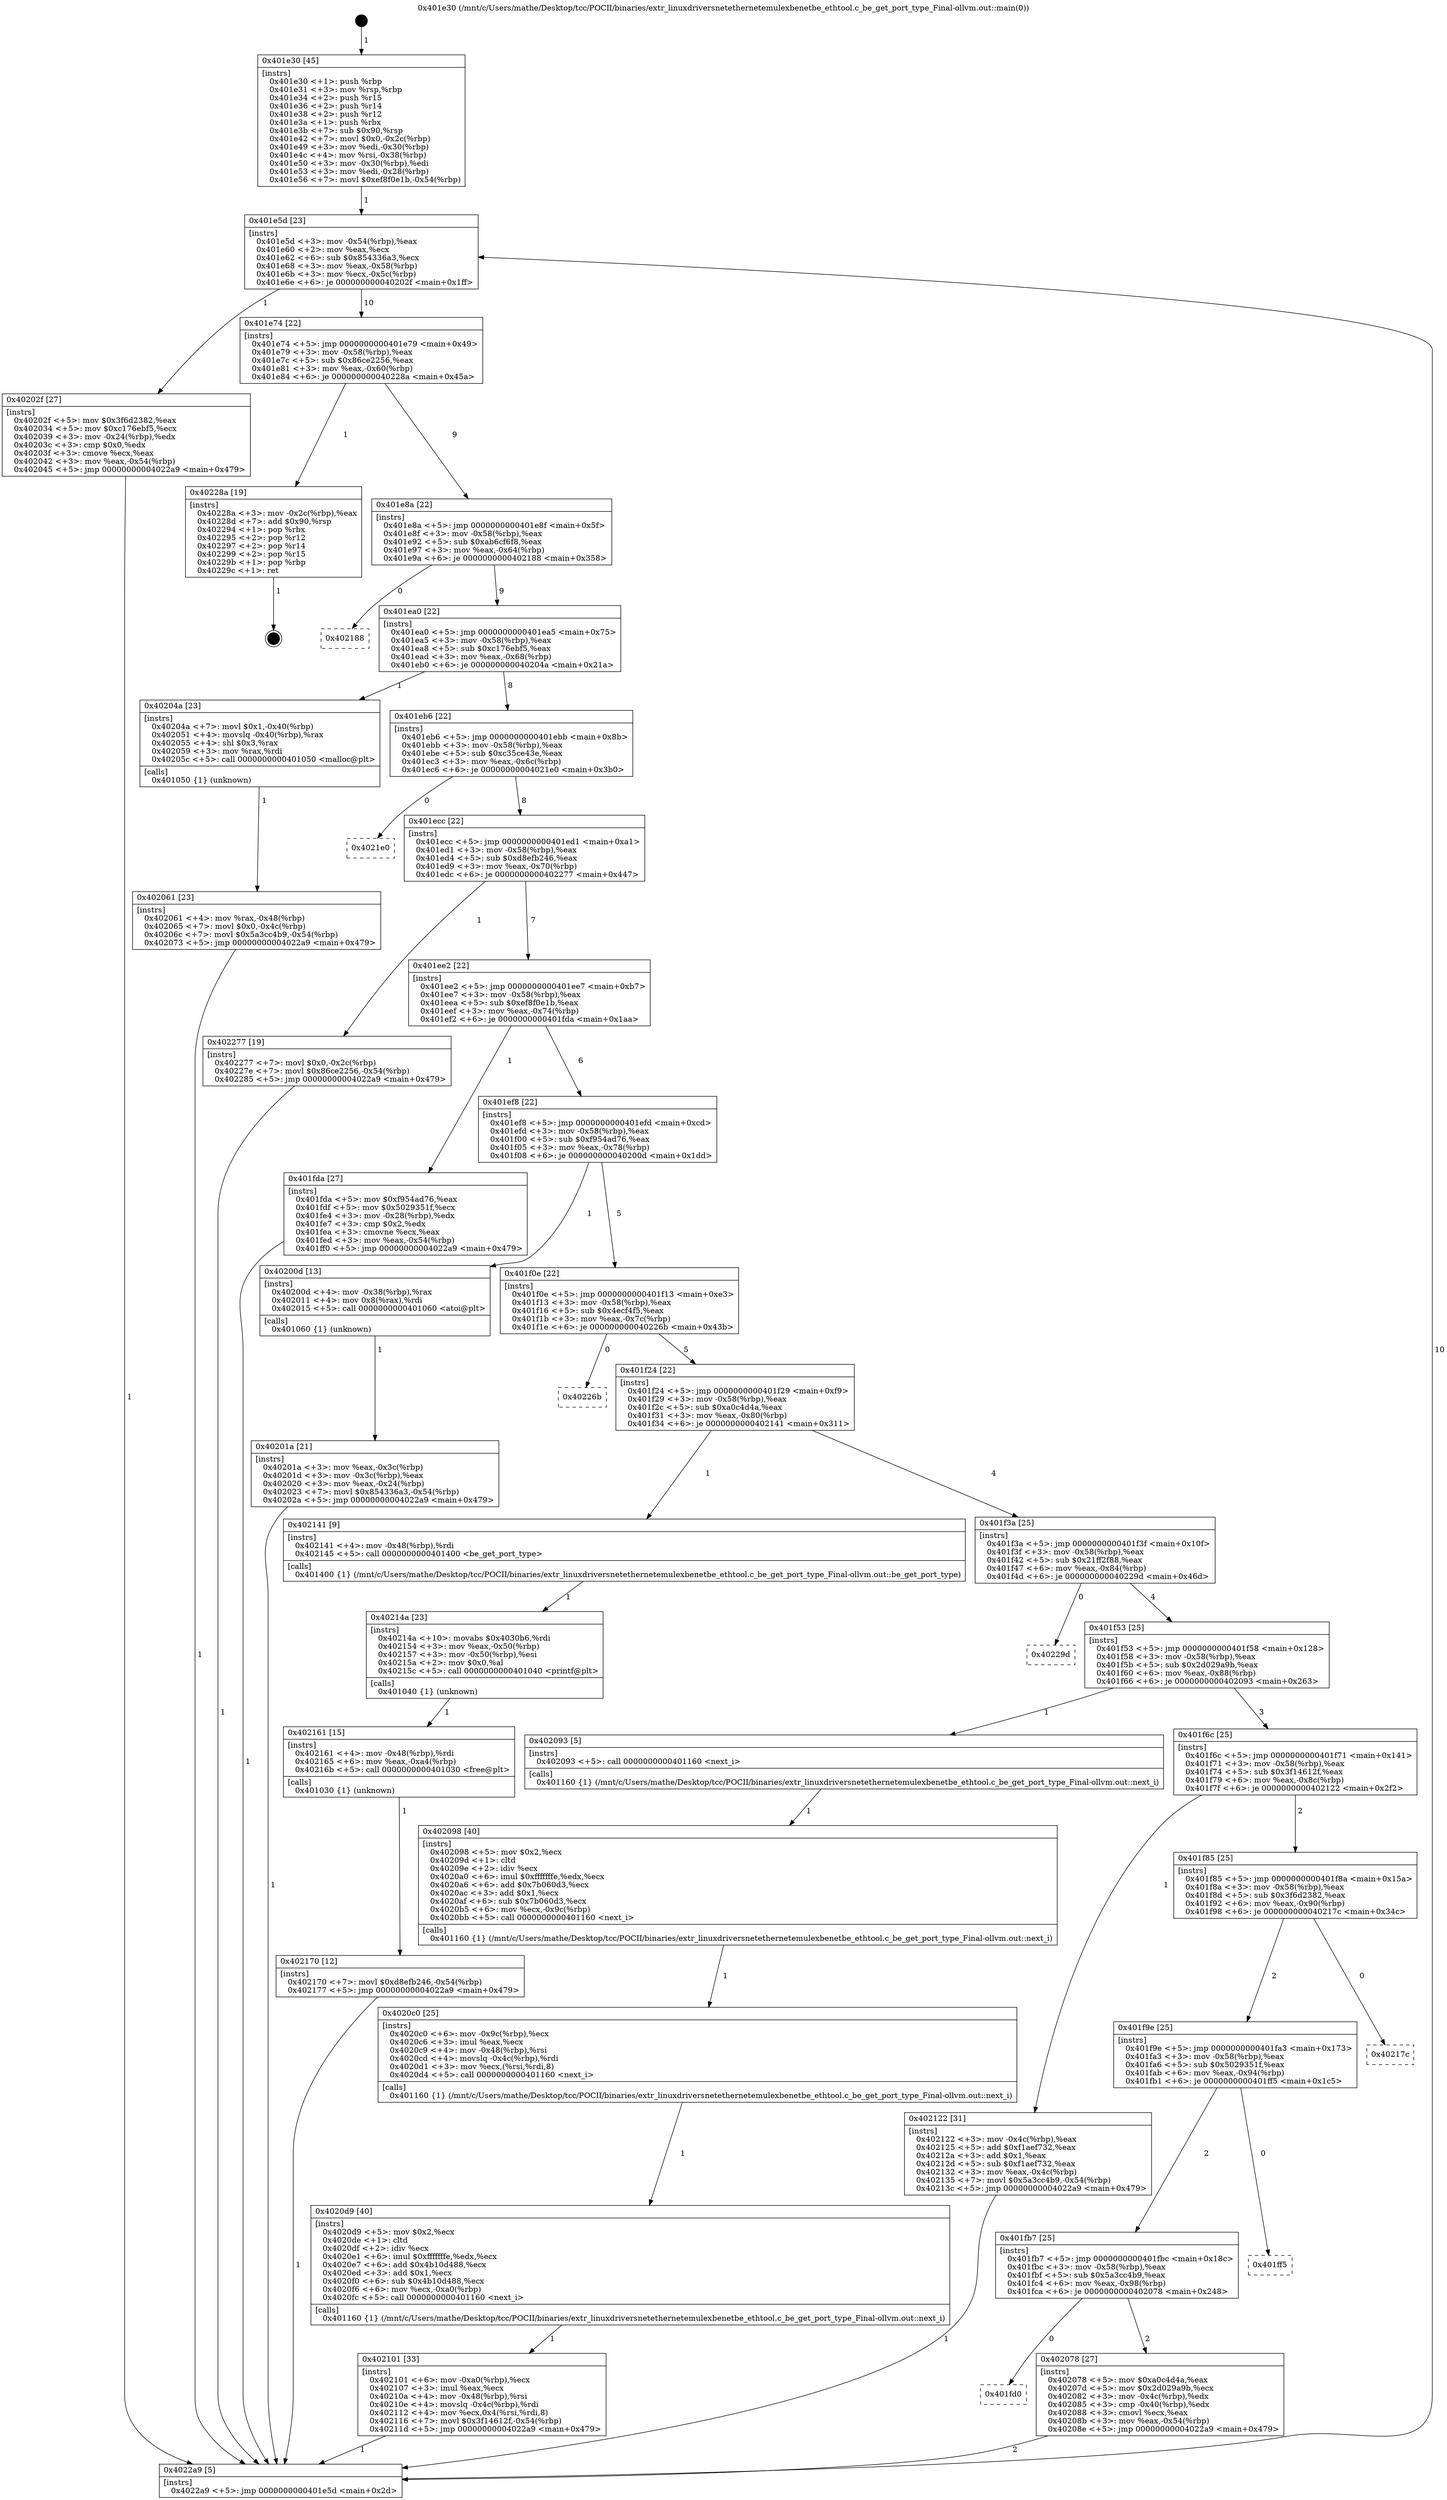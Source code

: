 digraph "0x401e30" {
  label = "0x401e30 (/mnt/c/Users/mathe/Desktop/tcc/POCII/binaries/extr_linuxdriversnetethernetemulexbenetbe_ethtool.c_be_get_port_type_Final-ollvm.out::main(0))"
  labelloc = "t"
  node[shape=record]

  Entry [label="",width=0.3,height=0.3,shape=circle,fillcolor=black,style=filled]
  "0x401e5d" [label="{
     0x401e5d [23]\l
     | [instrs]\l
     &nbsp;&nbsp;0x401e5d \<+3\>: mov -0x54(%rbp),%eax\l
     &nbsp;&nbsp;0x401e60 \<+2\>: mov %eax,%ecx\l
     &nbsp;&nbsp;0x401e62 \<+6\>: sub $0x854336a3,%ecx\l
     &nbsp;&nbsp;0x401e68 \<+3\>: mov %eax,-0x58(%rbp)\l
     &nbsp;&nbsp;0x401e6b \<+3\>: mov %ecx,-0x5c(%rbp)\l
     &nbsp;&nbsp;0x401e6e \<+6\>: je 000000000040202f \<main+0x1ff\>\l
  }"]
  "0x40202f" [label="{
     0x40202f [27]\l
     | [instrs]\l
     &nbsp;&nbsp;0x40202f \<+5\>: mov $0x3f6d2382,%eax\l
     &nbsp;&nbsp;0x402034 \<+5\>: mov $0xc176ebf5,%ecx\l
     &nbsp;&nbsp;0x402039 \<+3\>: mov -0x24(%rbp),%edx\l
     &nbsp;&nbsp;0x40203c \<+3\>: cmp $0x0,%edx\l
     &nbsp;&nbsp;0x40203f \<+3\>: cmove %ecx,%eax\l
     &nbsp;&nbsp;0x402042 \<+3\>: mov %eax,-0x54(%rbp)\l
     &nbsp;&nbsp;0x402045 \<+5\>: jmp 00000000004022a9 \<main+0x479\>\l
  }"]
  "0x401e74" [label="{
     0x401e74 [22]\l
     | [instrs]\l
     &nbsp;&nbsp;0x401e74 \<+5\>: jmp 0000000000401e79 \<main+0x49\>\l
     &nbsp;&nbsp;0x401e79 \<+3\>: mov -0x58(%rbp),%eax\l
     &nbsp;&nbsp;0x401e7c \<+5\>: sub $0x86ce2256,%eax\l
     &nbsp;&nbsp;0x401e81 \<+3\>: mov %eax,-0x60(%rbp)\l
     &nbsp;&nbsp;0x401e84 \<+6\>: je 000000000040228a \<main+0x45a\>\l
  }"]
  Exit [label="",width=0.3,height=0.3,shape=circle,fillcolor=black,style=filled,peripheries=2]
  "0x40228a" [label="{
     0x40228a [19]\l
     | [instrs]\l
     &nbsp;&nbsp;0x40228a \<+3\>: mov -0x2c(%rbp),%eax\l
     &nbsp;&nbsp;0x40228d \<+7\>: add $0x90,%rsp\l
     &nbsp;&nbsp;0x402294 \<+1\>: pop %rbx\l
     &nbsp;&nbsp;0x402295 \<+2\>: pop %r12\l
     &nbsp;&nbsp;0x402297 \<+2\>: pop %r14\l
     &nbsp;&nbsp;0x402299 \<+2\>: pop %r15\l
     &nbsp;&nbsp;0x40229b \<+1\>: pop %rbp\l
     &nbsp;&nbsp;0x40229c \<+1\>: ret\l
  }"]
  "0x401e8a" [label="{
     0x401e8a [22]\l
     | [instrs]\l
     &nbsp;&nbsp;0x401e8a \<+5\>: jmp 0000000000401e8f \<main+0x5f\>\l
     &nbsp;&nbsp;0x401e8f \<+3\>: mov -0x58(%rbp),%eax\l
     &nbsp;&nbsp;0x401e92 \<+5\>: sub $0xab6cf6f8,%eax\l
     &nbsp;&nbsp;0x401e97 \<+3\>: mov %eax,-0x64(%rbp)\l
     &nbsp;&nbsp;0x401e9a \<+6\>: je 0000000000402188 \<main+0x358\>\l
  }"]
  "0x402170" [label="{
     0x402170 [12]\l
     | [instrs]\l
     &nbsp;&nbsp;0x402170 \<+7\>: movl $0xd8efb246,-0x54(%rbp)\l
     &nbsp;&nbsp;0x402177 \<+5\>: jmp 00000000004022a9 \<main+0x479\>\l
  }"]
  "0x402188" [label="{
     0x402188\l
  }", style=dashed]
  "0x401ea0" [label="{
     0x401ea0 [22]\l
     | [instrs]\l
     &nbsp;&nbsp;0x401ea0 \<+5\>: jmp 0000000000401ea5 \<main+0x75\>\l
     &nbsp;&nbsp;0x401ea5 \<+3\>: mov -0x58(%rbp),%eax\l
     &nbsp;&nbsp;0x401ea8 \<+5\>: sub $0xc176ebf5,%eax\l
     &nbsp;&nbsp;0x401ead \<+3\>: mov %eax,-0x68(%rbp)\l
     &nbsp;&nbsp;0x401eb0 \<+6\>: je 000000000040204a \<main+0x21a\>\l
  }"]
  "0x402161" [label="{
     0x402161 [15]\l
     | [instrs]\l
     &nbsp;&nbsp;0x402161 \<+4\>: mov -0x48(%rbp),%rdi\l
     &nbsp;&nbsp;0x402165 \<+6\>: mov %eax,-0xa4(%rbp)\l
     &nbsp;&nbsp;0x40216b \<+5\>: call 0000000000401030 \<free@plt\>\l
     | [calls]\l
     &nbsp;&nbsp;0x401030 \{1\} (unknown)\l
  }"]
  "0x40204a" [label="{
     0x40204a [23]\l
     | [instrs]\l
     &nbsp;&nbsp;0x40204a \<+7\>: movl $0x1,-0x40(%rbp)\l
     &nbsp;&nbsp;0x402051 \<+4\>: movslq -0x40(%rbp),%rax\l
     &nbsp;&nbsp;0x402055 \<+4\>: shl $0x3,%rax\l
     &nbsp;&nbsp;0x402059 \<+3\>: mov %rax,%rdi\l
     &nbsp;&nbsp;0x40205c \<+5\>: call 0000000000401050 \<malloc@plt\>\l
     | [calls]\l
     &nbsp;&nbsp;0x401050 \{1\} (unknown)\l
  }"]
  "0x401eb6" [label="{
     0x401eb6 [22]\l
     | [instrs]\l
     &nbsp;&nbsp;0x401eb6 \<+5\>: jmp 0000000000401ebb \<main+0x8b\>\l
     &nbsp;&nbsp;0x401ebb \<+3\>: mov -0x58(%rbp),%eax\l
     &nbsp;&nbsp;0x401ebe \<+5\>: sub $0xc35ce43e,%eax\l
     &nbsp;&nbsp;0x401ec3 \<+3\>: mov %eax,-0x6c(%rbp)\l
     &nbsp;&nbsp;0x401ec6 \<+6\>: je 00000000004021e0 \<main+0x3b0\>\l
  }"]
  "0x40214a" [label="{
     0x40214a [23]\l
     | [instrs]\l
     &nbsp;&nbsp;0x40214a \<+10\>: movabs $0x4030b6,%rdi\l
     &nbsp;&nbsp;0x402154 \<+3\>: mov %eax,-0x50(%rbp)\l
     &nbsp;&nbsp;0x402157 \<+3\>: mov -0x50(%rbp),%esi\l
     &nbsp;&nbsp;0x40215a \<+2\>: mov $0x0,%al\l
     &nbsp;&nbsp;0x40215c \<+5\>: call 0000000000401040 \<printf@plt\>\l
     | [calls]\l
     &nbsp;&nbsp;0x401040 \{1\} (unknown)\l
  }"]
  "0x4021e0" [label="{
     0x4021e0\l
  }", style=dashed]
  "0x401ecc" [label="{
     0x401ecc [22]\l
     | [instrs]\l
     &nbsp;&nbsp;0x401ecc \<+5\>: jmp 0000000000401ed1 \<main+0xa1\>\l
     &nbsp;&nbsp;0x401ed1 \<+3\>: mov -0x58(%rbp),%eax\l
     &nbsp;&nbsp;0x401ed4 \<+5\>: sub $0xd8efb246,%eax\l
     &nbsp;&nbsp;0x401ed9 \<+3\>: mov %eax,-0x70(%rbp)\l
     &nbsp;&nbsp;0x401edc \<+6\>: je 0000000000402277 \<main+0x447\>\l
  }"]
  "0x402101" [label="{
     0x402101 [33]\l
     | [instrs]\l
     &nbsp;&nbsp;0x402101 \<+6\>: mov -0xa0(%rbp),%ecx\l
     &nbsp;&nbsp;0x402107 \<+3\>: imul %eax,%ecx\l
     &nbsp;&nbsp;0x40210a \<+4\>: mov -0x48(%rbp),%rsi\l
     &nbsp;&nbsp;0x40210e \<+4\>: movslq -0x4c(%rbp),%rdi\l
     &nbsp;&nbsp;0x402112 \<+4\>: mov %ecx,0x4(%rsi,%rdi,8)\l
     &nbsp;&nbsp;0x402116 \<+7\>: movl $0x3f14612f,-0x54(%rbp)\l
     &nbsp;&nbsp;0x40211d \<+5\>: jmp 00000000004022a9 \<main+0x479\>\l
  }"]
  "0x402277" [label="{
     0x402277 [19]\l
     | [instrs]\l
     &nbsp;&nbsp;0x402277 \<+7\>: movl $0x0,-0x2c(%rbp)\l
     &nbsp;&nbsp;0x40227e \<+7\>: movl $0x86ce2256,-0x54(%rbp)\l
     &nbsp;&nbsp;0x402285 \<+5\>: jmp 00000000004022a9 \<main+0x479\>\l
  }"]
  "0x401ee2" [label="{
     0x401ee2 [22]\l
     | [instrs]\l
     &nbsp;&nbsp;0x401ee2 \<+5\>: jmp 0000000000401ee7 \<main+0xb7\>\l
     &nbsp;&nbsp;0x401ee7 \<+3\>: mov -0x58(%rbp),%eax\l
     &nbsp;&nbsp;0x401eea \<+5\>: sub $0xef8f0e1b,%eax\l
     &nbsp;&nbsp;0x401eef \<+3\>: mov %eax,-0x74(%rbp)\l
     &nbsp;&nbsp;0x401ef2 \<+6\>: je 0000000000401fda \<main+0x1aa\>\l
  }"]
  "0x4020d9" [label="{
     0x4020d9 [40]\l
     | [instrs]\l
     &nbsp;&nbsp;0x4020d9 \<+5\>: mov $0x2,%ecx\l
     &nbsp;&nbsp;0x4020de \<+1\>: cltd\l
     &nbsp;&nbsp;0x4020df \<+2\>: idiv %ecx\l
     &nbsp;&nbsp;0x4020e1 \<+6\>: imul $0xfffffffe,%edx,%ecx\l
     &nbsp;&nbsp;0x4020e7 \<+6\>: add $0x4b10d488,%ecx\l
     &nbsp;&nbsp;0x4020ed \<+3\>: add $0x1,%ecx\l
     &nbsp;&nbsp;0x4020f0 \<+6\>: sub $0x4b10d488,%ecx\l
     &nbsp;&nbsp;0x4020f6 \<+6\>: mov %ecx,-0xa0(%rbp)\l
     &nbsp;&nbsp;0x4020fc \<+5\>: call 0000000000401160 \<next_i\>\l
     | [calls]\l
     &nbsp;&nbsp;0x401160 \{1\} (/mnt/c/Users/mathe/Desktop/tcc/POCII/binaries/extr_linuxdriversnetethernetemulexbenetbe_ethtool.c_be_get_port_type_Final-ollvm.out::next_i)\l
  }"]
  "0x401fda" [label="{
     0x401fda [27]\l
     | [instrs]\l
     &nbsp;&nbsp;0x401fda \<+5\>: mov $0xf954ad76,%eax\l
     &nbsp;&nbsp;0x401fdf \<+5\>: mov $0x5029351f,%ecx\l
     &nbsp;&nbsp;0x401fe4 \<+3\>: mov -0x28(%rbp),%edx\l
     &nbsp;&nbsp;0x401fe7 \<+3\>: cmp $0x2,%edx\l
     &nbsp;&nbsp;0x401fea \<+3\>: cmovne %ecx,%eax\l
     &nbsp;&nbsp;0x401fed \<+3\>: mov %eax,-0x54(%rbp)\l
     &nbsp;&nbsp;0x401ff0 \<+5\>: jmp 00000000004022a9 \<main+0x479\>\l
  }"]
  "0x401ef8" [label="{
     0x401ef8 [22]\l
     | [instrs]\l
     &nbsp;&nbsp;0x401ef8 \<+5\>: jmp 0000000000401efd \<main+0xcd\>\l
     &nbsp;&nbsp;0x401efd \<+3\>: mov -0x58(%rbp),%eax\l
     &nbsp;&nbsp;0x401f00 \<+5\>: sub $0xf954ad76,%eax\l
     &nbsp;&nbsp;0x401f05 \<+3\>: mov %eax,-0x78(%rbp)\l
     &nbsp;&nbsp;0x401f08 \<+6\>: je 000000000040200d \<main+0x1dd\>\l
  }"]
  "0x4022a9" [label="{
     0x4022a9 [5]\l
     | [instrs]\l
     &nbsp;&nbsp;0x4022a9 \<+5\>: jmp 0000000000401e5d \<main+0x2d\>\l
  }"]
  "0x401e30" [label="{
     0x401e30 [45]\l
     | [instrs]\l
     &nbsp;&nbsp;0x401e30 \<+1\>: push %rbp\l
     &nbsp;&nbsp;0x401e31 \<+3\>: mov %rsp,%rbp\l
     &nbsp;&nbsp;0x401e34 \<+2\>: push %r15\l
     &nbsp;&nbsp;0x401e36 \<+2\>: push %r14\l
     &nbsp;&nbsp;0x401e38 \<+2\>: push %r12\l
     &nbsp;&nbsp;0x401e3a \<+1\>: push %rbx\l
     &nbsp;&nbsp;0x401e3b \<+7\>: sub $0x90,%rsp\l
     &nbsp;&nbsp;0x401e42 \<+7\>: movl $0x0,-0x2c(%rbp)\l
     &nbsp;&nbsp;0x401e49 \<+3\>: mov %edi,-0x30(%rbp)\l
     &nbsp;&nbsp;0x401e4c \<+4\>: mov %rsi,-0x38(%rbp)\l
     &nbsp;&nbsp;0x401e50 \<+3\>: mov -0x30(%rbp),%edi\l
     &nbsp;&nbsp;0x401e53 \<+3\>: mov %edi,-0x28(%rbp)\l
     &nbsp;&nbsp;0x401e56 \<+7\>: movl $0xef8f0e1b,-0x54(%rbp)\l
  }"]
  "0x4020c0" [label="{
     0x4020c0 [25]\l
     | [instrs]\l
     &nbsp;&nbsp;0x4020c0 \<+6\>: mov -0x9c(%rbp),%ecx\l
     &nbsp;&nbsp;0x4020c6 \<+3\>: imul %eax,%ecx\l
     &nbsp;&nbsp;0x4020c9 \<+4\>: mov -0x48(%rbp),%rsi\l
     &nbsp;&nbsp;0x4020cd \<+4\>: movslq -0x4c(%rbp),%rdi\l
     &nbsp;&nbsp;0x4020d1 \<+3\>: mov %ecx,(%rsi,%rdi,8)\l
     &nbsp;&nbsp;0x4020d4 \<+5\>: call 0000000000401160 \<next_i\>\l
     | [calls]\l
     &nbsp;&nbsp;0x401160 \{1\} (/mnt/c/Users/mathe/Desktop/tcc/POCII/binaries/extr_linuxdriversnetethernetemulexbenetbe_ethtool.c_be_get_port_type_Final-ollvm.out::next_i)\l
  }"]
  "0x40200d" [label="{
     0x40200d [13]\l
     | [instrs]\l
     &nbsp;&nbsp;0x40200d \<+4\>: mov -0x38(%rbp),%rax\l
     &nbsp;&nbsp;0x402011 \<+4\>: mov 0x8(%rax),%rdi\l
     &nbsp;&nbsp;0x402015 \<+5\>: call 0000000000401060 \<atoi@plt\>\l
     | [calls]\l
     &nbsp;&nbsp;0x401060 \{1\} (unknown)\l
  }"]
  "0x401f0e" [label="{
     0x401f0e [22]\l
     | [instrs]\l
     &nbsp;&nbsp;0x401f0e \<+5\>: jmp 0000000000401f13 \<main+0xe3\>\l
     &nbsp;&nbsp;0x401f13 \<+3\>: mov -0x58(%rbp),%eax\l
     &nbsp;&nbsp;0x401f16 \<+5\>: sub $0x4ecf4f5,%eax\l
     &nbsp;&nbsp;0x401f1b \<+3\>: mov %eax,-0x7c(%rbp)\l
     &nbsp;&nbsp;0x401f1e \<+6\>: je 000000000040226b \<main+0x43b\>\l
  }"]
  "0x40201a" [label="{
     0x40201a [21]\l
     | [instrs]\l
     &nbsp;&nbsp;0x40201a \<+3\>: mov %eax,-0x3c(%rbp)\l
     &nbsp;&nbsp;0x40201d \<+3\>: mov -0x3c(%rbp),%eax\l
     &nbsp;&nbsp;0x402020 \<+3\>: mov %eax,-0x24(%rbp)\l
     &nbsp;&nbsp;0x402023 \<+7\>: movl $0x854336a3,-0x54(%rbp)\l
     &nbsp;&nbsp;0x40202a \<+5\>: jmp 00000000004022a9 \<main+0x479\>\l
  }"]
  "0x402061" [label="{
     0x402061 [23]\l
     | [instrs]\l
     &nbsp;&nbsp;0x402061 \<+4\>: mov %rax,-0x48(%rbp)\l
     &nbsp;&nbsp;0x402065 \<+7\>: movl $0x0,-0x4c(%rbp)\l
     &nbsp;&nbsp;0x40206c \<+7\>: movl $0x5a3cc4b9,-0x54(%rbp)\l
     &nbsp;&nbsp;0x402073 \<+5\>: jmp 00000000004022a9 \<main+0x479\>\l
  }"]
  "0x402098" [label="{
     0x402098 [40]\l
     | [instrs]\l
     &nbsp;&nbsp;0x402098 \<+5\>: mov $0x2,%ecx\l
     &nbsp;&nbsp;0x40209d \<+1\>: cltd\l
     &nbsp;&nbsp;0x40209e \<+2\>: idiv %ecx\l
     &nbsp;&nbsp;0x4020a0 \<+6\>: imul $0xfffffffe,%edx,%ecx\l
     &nbsp;&nbsp;0x4020a6 \<+6\>: add $0x7b060d3,%ecx\l
     &nbsp;&nbsp;0x4020ac \<+3\>: add $0x1,%ecx\l
     &nbsp;&nbsp;0x4020af \<+6\>: sub $0x7b060d3,%ecx\l
     &nbsp;&nbsp;0x4020b5 \<+6\>: mov %ecx,-0x9c(%rbp)\l
     &nbsp;&nbsp;0x4020bb \<+5\>: call 0000000000401160 \<next_i\>\l
     | [calls]\l
     &nbsp;&nbsp;0x401160 \{1\} (/mnt/c/Users/mathe/Desktop/tcc/POCII/binaries/extr_linuxdriversnetethernetemulexbenetbe_ethtool.c_be_get_port_type_Final-ollvm.out::next_i)\l
  }"]
  "0x40226b" [label="{
     0x40226b\l
  }", style=dashed]
  "0x401f24" [label="{
     0x401f24 [22]\l
     | [instrs]\l
     &nbsp;&nbsp;0x401f24 \<+5\>: jmp 0000000000401f29 \<main+0xf9\>\l
     &nbsp;&nbsp;0x401f29 \<+3\>: mov -0x58(%rbp),%eax\l
     &nbsp;&nbsp;0x401f2c \<+5\>: sub $0xa0c4d4a,%eax\l
     &nbsp;&nbsp;0x401f31 \<+3\>: mov %eax,-0x80(%rbp)\l
     &nbsp;&nbsp;0x401f34 \<+6\>: je 0000000000402141 \<main+0x311\>\l
  }"]
  "0x401fd0" [label="{
     0x401fd0\l
  }", style=dashed]
  "0x402141" [label="{
     0x402141 [9]\l
     | [instrs]\l
     &nbsp;&nbsp;0x402141 \<+4\>: mov -0x48(%rbp),%rdi\l
     &nbsp;&nbsp;0x402145 \<+5\>: call 0000000000401400 \<be_get_port_type\>\l
     | [calls]\l
     &nbsp;&nbsp;0x401400 \{1\} (/mnt/c/Users/mathe/Desktop/tcc/POCII/binaries/extr_linuxdriversnetethernetemulexbenetbe_ethtool.c_be_get_port_type_Final-ollvm.out::be_get_port_type)\l
  }"]
  "0x401f3a" [label="{
     0x401f3a [25]\l
     | [instrs]\l
     &nbsp;&nbsp;0x401f3a \<+5\>: jmp 0000000000401f3f \<main+0x10f\>\l
     &nbsp;&nbsp;0x401f3f \<+3\>: mov -0x58(%rbp),%eax\l
     &nbsp;&nbsp;0x401f42 \<+5\>: sub $0x21ff2f88,%eax\l
     &nbsp;&nbsp;0x401f47 \<+6\>: mov %eax,-0x84(%rbp)\l
     &nbsp;&nbsp;0x401f4d \<+6\>: je 000000000040229d \<main+0x46d\>\l
  }"]
  "0x402078" [label="{
     0x402078 [27]\l
     | [instrs]\l
     &nbsp;&nbsp;0x402078 \<+5\>: mov $0xa0c4d4a,%eax\l
     &nbsp;&nbsp;0x40207d \<+5\>: mov $0x2d029a9b,%ecx\l
     &nbsp;&nbsp;0x402082 \<+3\>: mov -0x4c(%rbp),%edx\l
     &nbsp;&nbsp;0x402085 \<+3\>: cmp -0x40(%rbp),%edx\l
     &nbsp;&nbsp;0x402088 \<+3\>: cmovl %ecx,%eax\l
     &nbsp;&nbsp;0x40208b \<+3\>: mov %eax,-0x54(%rbp)\l
     &nbsp;&nbsp;0x40208e \<+5\>: jmp 00000000004022a9 \<main+0x479\>\l
  }"]
  "0x40229d" [label="{
     0x40229d\l
  }", style=dashed]
  "0x401f53" [label="{
     0x401f53 [25]\l
     | [instrs]\l
     &nbsp;&nbsp;0x401f53 \<+5\>: jmp 0000000000401f58 \<main+0x128\>\l
     &nbsp;&nbsp;0x401f58 \<+3\>: mov -0x58(%rbp),%eax\l
     &nbsp;&nbsp;0x401f5b \<+5\>: sub $0x2d029a9b,%eax\l
     &nbsp;&nbsp;0x401f60 \<+6\>: mov %eax,-0x88(%rbp)\l
     &nbsp;&nbsp;0x401f66 \<+6\>: je 0000000000402093 \<main+0x263\>\l
  }"]
  "0x401fb7" [label="{
     0x401fb7 [25]\l
     | [instrs]\l
     &nbsp;&nbsp;0x401fb7 \<+5\>: jmp 0000000000401fbc \<main+0x18c\>\l
     &nbsp;&nbsp;0x401fbc \<+3\>: mov -0x58(%rbp),%eax\l
     &nbsp;&nbsp;0x401fbf \<+5\>: sub $0x5a3cc4b9,%eax\l
     &nbsp;&nbsp;0x401fc4 \<+6\>: mov %eax,-0x98(%rbp)\l
     &nbsp;&nbsp;0x401fca \<+6\>: je 0000000000402078 \<main+0x248\>\l
  }"]
  "0x402093" [label="{
     0x402093 [5]\l
     | [instrs]\l
     &nbsp;&nbsp;0x402093 \<+5\>: call 0000000000401160 \<next_i\>\l
     | [calls]\l
     &nbsp;&nbsp;0x401160 \{1\} (/mnt/c/Users/mathe/Desktop/tcc/POCII/binaries/extr_linuxdriversnetethernetemulexbenetbe_ethtool.c_be_get_port_type_Final-ollvm.out::next_i)\l
  }"]
  "0x401f6c" [label="{
     0x401f6c [25]\l
     | [instrs]\l
     &nbsp;&nbsp;0x401f6c \<+5\>: jmp 0000000000401f71 \<main+0x141\>\l
     &nbsp;&nbsp;0x401f71 \<+3\>: mov -0x58(%rbp),%eax\l
     &nbsp;&nbsp;0x401f74 \<+5\>: sub $0x3f14612f,%eax\l
     &nbsp;&nbsp;0x401f79 \<+6\>: mov %eax,-0x8c(%rbp)\l
     &nbsp;&nbsp;0x401f7f \<+6\>: je 0000000000402122 \<main+0x2f2\>\l
  }"]
  "0x401ff5" [label="{
     0x401ff5\l
  }", style=dashed]
  "0x402122" [label="{
     0x402122 [31]\l
     | [instrs]\l
     &nbsp;&nbsp;0x402122 \<+3\>: mov -0x4c(%rbp),%eax\l
     &nbsp;&nbsp;0x402125 \<+5\>: add $0xf1aef732,%eax\l
     &nbsp;&nbsp;0x40212a \<+3\>: add $0x1,%eax\l
     &nbsp;&nbsp;0x40212d \<+5\>: sub $0xf1aef732,%eax\l
     &nbsp;&nbsp;0x402132 \<+3\>: mov %eax,-0x4c(%rbp)\l
     &nbsp;&nbsp;0x402135 \<+7\>: movl $0x5a3cc4b9,-0x54(%rbp)\l
     &nbsp;&nbsp;0x40213c \<+5\>: jmp 00000000004022a9 \<main+0x479\>\l
  }"]
  "0x401f85" [label="{
     0x401f85 [25]\l
     | [instrs]\l
     &nbsp;&nbsp;0x401f85 \<+5\>: jmp 0000000000401f8a \<main+0x15a\>\l
     &nbsp;&nbsp;0x401f8a \<+3\>: mov -0x58(%rbp),%eax\l
     &nbsp;&nbsp;0x401f8d \<+5\>: sub $0x3f6d2382,%eax\l
     &nbsp;&nbsp;0x401f92 \<+6\>: mov %eax,-0x90(%rbp)\l
     &nbsp;&nbsp;0x401f98 \<+6\>: je 000000000040217c \<main+0x34c\>\l
  }"]
  "0x401f9e" [label="{
     0x401f9e [25]\l
     | [instrs]\l
     &nbsp;&nbsp;0x401f9e \<+5\>: jmp 0000000000401fa3 \<main+0x173\>\l
     &nbsp;&nbsp;0x401fa3 \<+3\>: mov -0x58(%rbp),%eax\l
     &nbsp;&nbsp;0x401fa6 \<+5\>: sub $0x5029351f,%eax\l
     &nbsp;&nbsp;0x401fab \<+6\>: mov %eax,-0x94(%rbp)\l
     &nbsp;&nbsp;0x401fb1 \<+6\>: je 0000000000401ff5 \<main+0x1c5\>\l
  }"]
  "0x40217c" [label="{
     0x40217c\l
  }", style=dashed]
  Entry -> "0x401e30" [label=" 1"]
  "0x401e5d" -> "0x40202f" [label=" 1"]
  "0x401e5d" -> "0x401e74" [label=" 10"]
  "0x40228a" -> Exit [label=" 1"]
  "0x401e74" -> "0x40228a" [label=" 1"]
  "0x401e74" -> "0x401e8a" [label=" 9"]
  "0x402277" -> "0x4022a9" [label=" 1"]
  "0x401e8a" -> "0x402188" [label=" 0"]
  "0x401e8a" -> "0x401ea0" [label=" 9"]
  "0x402170" -> "0x4022a9" [label=" 1"]
  "0x401ea0" -> "0x40204a" [label=" 1"]
  "0x401ea0" -> "0x401eb6" [label=" 8"]
  "0x402161" -> "0x402170" [label=" 1"]
  "0x401eb6" -> "0x4021e0" [label=" 0"]
  "0x401eb6" -> "0x401ecc" [label=" 8"]
  "0x40214a" -> "0x402161" [label=" 1"]
  "0x401ecc" -> "0x402277" [label=" 1"]
  "0x401ecc" -> "0x401ee2" [label=" 7"]
  "0x402141" -> "0x40214a" [label=" 1"]
  "0x401ee2" -> "0x401fda" [label=" 1"]
  "0x401ee2" -> "0x401ef8" [label=" 6"]
  "0x401fda" -> "0x4022a9" [label=" 1"]
  "0x401e30" -> "0x401e5d" [label=" 1"]
  "0x4022a9" -> "0x401e5d" [label=" 10"]
  "0x402122" -> "0x4022a9" [label=" 1"]
  "0x401ef8" -> "0x40200d" [label=" 1"]
  "0x401ef8" -> "0x401f0e" [label=" 5"]
  "0x40200d" -> "0x40201a" [label=" 1"]
  "0x40201a" -> "0x4022a9" [label=" 1"]
  "0x40202f" -> "0x4022a9" [label=" 1"]
  "0x40204a" -> "0x402061" [label=" 1"]
  "0x402061" -> "0x4022a9" [label=" 1"]
  "0x402101" -> "0x4022a9" [label=" 1"]
  "0x401f0e" -> "0x40226b" [label=" 0"]
  "0x401f0e" -> "0x401f24" [label=" 5"]
  "0x4020d9" -> "0x402101" [label=" 1"]
  "0x401f24" -> "0x402141" [label=" 1"]
  "0x401f24" -> "0x401f3a" [label=" 4"]
  "0x4020c0" -> "0x4020d9" [label=" 1"]
  "0x401f3a" -> "0x40229d" [label=" 0"]
  "0x401f3a" -> "0x401f53" [label=" 4"]
  "0x402098" -> "0x4020c0" [label=" 1"]
  "0x401f53" -> "0x402093" [label=" 1"]
  "0x401f53" -> "0x401f6c" [label=" 3"]
  "0x402078" -> "0x4022a9" [label=" 2"]
  "0x401f6c" -> "0x402122" [label=" 1"]
  "0x401f6c" -> "0x401f85" [label=" 2"]
  "0x401fb7" -> "0x401fd0" [label=" 0"]
  "0x401f85" -> "0x40217c" [label=" 0"]
  "0x401f85" -> "0x401f9e" [label=" 2"]
  "0x401fb7" -> "0x402078" [label=" 2"]
  "0x401f9e" -> "0x401ff5" [label=" 0"]
  "0x401f9e" -> "0x401fb7" [label=" 2"]
  "0x402093" -> "0x402098" [label=" 1"]
}
